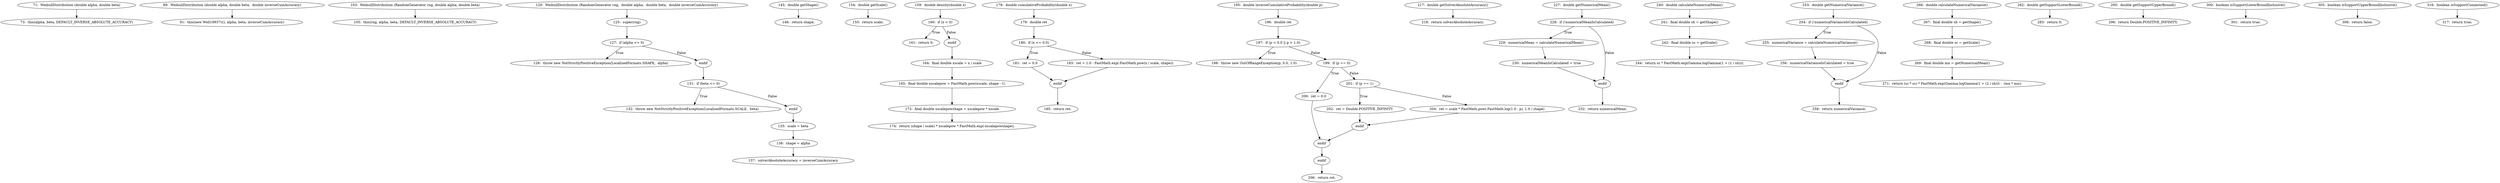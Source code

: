 digraph WeibullDistribution_CFG {
  // graph-vertices
  v1  [label="71:  WeibullDistribution (double alpha, double beta)"];
  v2  [label="73:  this(alpha, beta, DEFAULT_INVERSE_ABSOLUTE_ACCURACY)"];
  v3  [label="89:  WeibullDistribution (double alpha, double beta,  double inverseCumAccuracy)"];
  v4  [label="91:  this(new Well19937c(), alpha, beta, inverseCumAccuracy)"];
  v5  [label="103:  WeibullDistribution (RandomGenerator rng, double alpha, double beta)"];
  v6  [label="105:  this(rng, alpha, beta, DEFAULT_INVERSE_ABSOLUTE_ACCURACY)"];
  v7  [label="120:  WeibullDistribution (RandomGenerator rng,  double alpha,  double beta,  double inverseCumAccuracy)"];
  v8  [label="125:  super(rng)"];
  v9  [label="127:  if (alpha <= 0)"];
  v10  [label="128:  throw new NotStrictlyPositiveException(LocalizedFormats.SHAPE,  alpha)"];
  v11  [label="endif"];
  v12  [label="131:  if (beta <= 0)"];
  v13  [label="132:  throw new NotStrictlyPositiveException(LocalizedFormats.SCALE,  beta)"];
  v14  [label="endif"];
  v15  [label="135:  scale = beta"];
  v16  [label="136:  shape = alpha"];
  v17  [label="137:  solverAbsoluteAccuracy = inverseCumAccuracy"];
  v18  [label="145:  double getShape()"];
  v19  [label="146:  return shape;"];
  v20  [label="154:  double getScale()"];
  v21  [label="155:  return scale;"];
  v22  [label="159:  double density(double x)"];
  v23  [label="160:  if (x < 0)"];
  v24  [label="161:  return 0;"];
  v25  [label="endif"];
  v26  [label="164:  final double xscale = x / scale"];
  v27  [label="165:  final double xscalepow = FastMath.pow(xscale, shape - 1)"];
  v28  [label="172:  final double xscalepowshape = xscalepow * xscale"];
  v29  [label="174:  return (shape / scale) * xscalepow * FastMath.exp(-xscalepowshape);"];
  v30  [label="178:  double cumulativeProbability(double x)"];
  v31  [label="179:  double ret"];
  v32  [label="180:  if (x <= 0.0)"];
  v33  [label="181:  ret = 0.0"];
  v34  [label="endif"];
  v35  [label="183:  ret = 1.0 - FastMath.exp(-FastMath.pow(x / scale, shape))"];
  v36  [label="185:  return ret;"];
  v37  [label="195:  double inverseCumulativeProbability(double p)"];
  v38  [label="196:  double ret"];
  v39  [label="197:  if (p < 0.0 || p > 1.0)"];
  v40  [label="198:  throw new OutOfRangeException(p, 0.0, 1.0)"];
  v41  [label="endif"];
  v42  [label="199:  if (p == 0)"];
  v43  [label="200:  ret = 0.0"];
  v44  [label="endif"];
  v45  [label="201:  if (p == 1)"];
  v46  [label="202:  ret = Double.POSITIVE_INFINITY"];
  v47  [label="endif"];
  v48  [label="204:  ret = scale * FastMath.pow(-FastMath.log(1.0 - p), 1.0 / shape)"];
  v49  [label="206:  return ret;"];
  v50  [label="217:  double getSolverAbsoluteAccuracy()"];
  v51  [label="218:  return solverAbsoluteAccuracy;"];
  v52  [label="227:  double getNumericalMean()"];
  v53  [label="228:  if (!numericalMeanIsCalculated)"];
  v54  [label="229:  numericalMean = calculateNumericalMean()"];
  v55  [label="230:  numericalMeanIsCalculated = true"];
  v56  [label="endif"];
  v57  [label="232:  return numericalMean;"];
  v58  [label="240:  double calculateNumericalMean()"];
  v59  [label="241:  final double sh = getShape()"];
  v60  [label="242:  final double sc = getScale()"];
  v61  [label="244:  return sc * FastMath.exp(Gamma.logGamma(1 + (1 / sh)));"];
  v62  [label="253:  double getNumericalVariance()"];
  v63  [label="254:  if (!numericalVarianceIsCalculated)"];
  v64  [label="255:  numericalVariance = calculateNumericalVariance()"];
  v65  [label="256:  numericalVarianceIsCalculated = true"];
  v66  [label="endif"];
  v67  [label="258:  return numericalVariance;"];
  v68  [label="266:  double calculateNumericalVariance()"];
  v69  [label="267:  final double sh = getShape()"];
  v70  [label="268:  final double sc = getScale()"];
  v71  [label="269:  final double mn = getNumericalMean()"];
  v72  [label="271:  return (sc * sc) * FastMath.exp(Gamma.logGamma(1 + (2 / sh))) -  (mn * mn);"];
  v73  [label="282:  double getSupportLowerBound()"];
  v74  [label="283:  return 0;"];
  v75  [label="295:  double getSupportUpperBound()"];
  v76  [label="296:  return Double.POSITIVE_INFINITY;"];
  v77  [label="300:  boolean isSupportLowerBoundInclusive()"];
  v78  [label="301:  return true;"];
  v79  [label="305:  boolean isSupportUpperBoundInclusive()"];
  v80  [label="306:  return false;"];
  v81  [label="316:  boolean isSupportConnected()"];
  v82  [label="317:  return true;"];
  // graph-edges
  v1 -> v2;
  v3 -> v4;
  v5 -> v6;
  v7 -> v8;
  v8 -> v9;
  v9 -> v10  [label="True"];
  v9 -> v11  [label="False"];
  v11 -> v12;
  v12 -> v13  [label="True"];
  v12 -> v14  [label="False"];
  v14 -> v15;
  v15 -> v16;
  v16 -> v17;
  v18 -> v19;
  v20 -> v21;
  v22 -> v23;
  v23 -> v24  [label="True"];
  v23 -> v25  [label="False"];
  v25 -> v26;
  v26 -> v27;
  v27 -> v28;
  v28 -> v29;
  v30 -> v31;
  v31 -> v32;
  v32 -> v33  [label="True"];
  v33 -> v34;
  v32 -> v35  [label="False"];
  v35 -> v34;
  v34 -> v36;
  v37 -> v38;
  v38 -> v39;
  v39 -> v40  [label="True"];
  v39 -> v42  [label="False"];
  v42 -> v43  [label="True"];
  v43 -> v44;
  v42 -> v45  [label="False"];
  v45 -> v46  [label="True"];
  v46 -> v47;
  v45 -> v48  [label="False"];
  v48 -> v47;
  v47 -> v44;
  v44 -> v41;
  v41 -> v49;
  v50 -> v51;
  v52 -> v53;
  v53 -> v54  [label="True"];
  v54 -> v55;
  v55 -> v56;
  v53 -> v56  [label="False"];
  v56 -> v57;
  v58 -> v59;
  v59 -> v60;
  v60 -> v61;
  v62 -> v63;
  v63 -> v64  [label="True"];
  v64 -> v65;
  v65 -> v66;
  v63 -> v66  [label="False"];
  v66 -> v67;
  v68 -> v69;
  v69 -> v70;
  v70 -> v71;
  v71 -> v72;
  v73 -> v74;
  v75 -> v76;
  v77 -> v78;
  v79 -> v80;
  v81 -> v82;
  // end-of-graph
}
